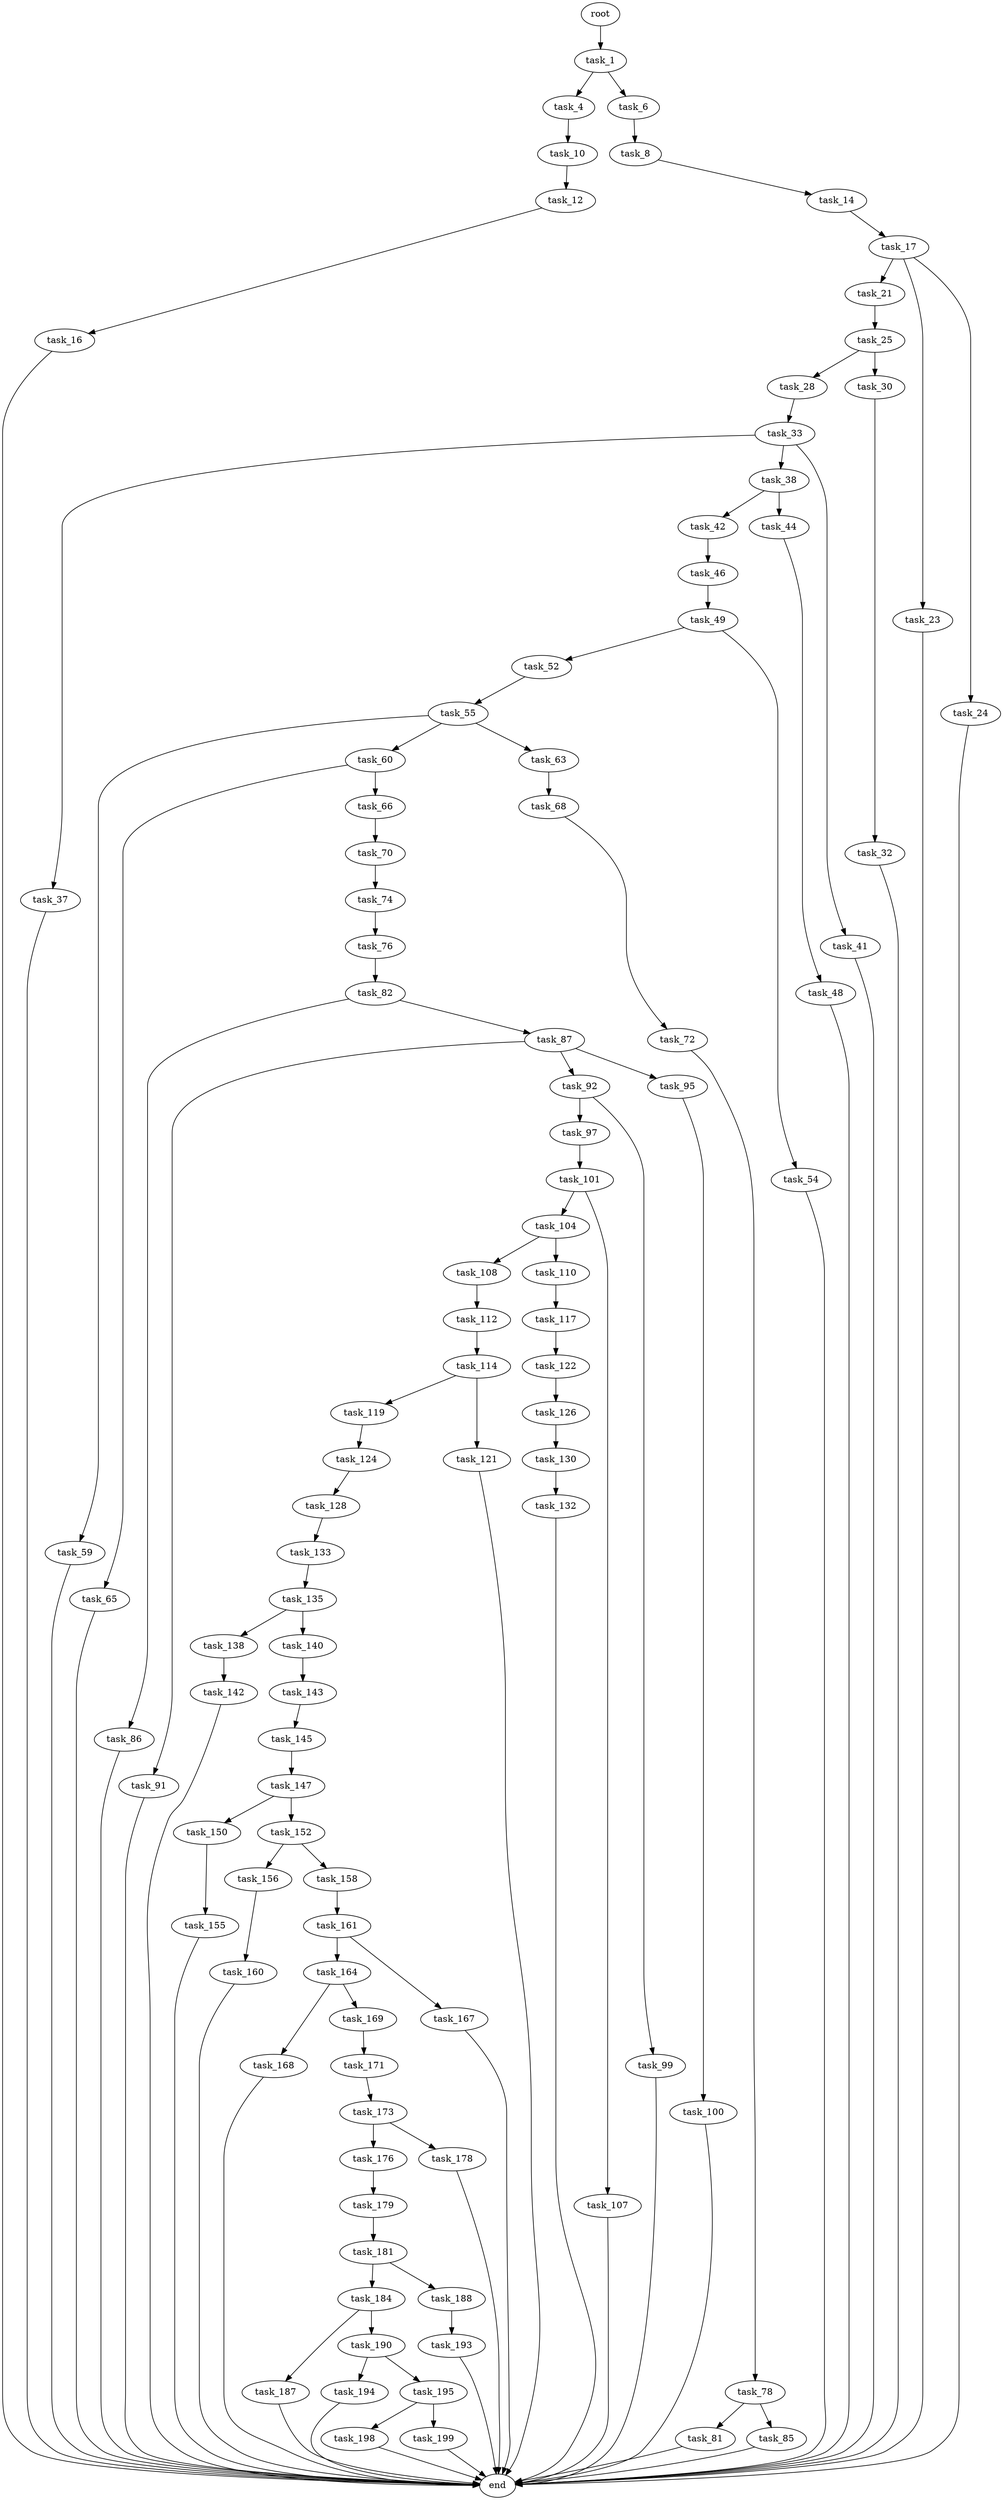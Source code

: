 digraph G {
  root [size="0.000000"];
  task_1 [size="82789678733.000000"];
  task_4 [size="549755813888.000000"];
  task_6 [size="17632525384.000000"];
  task_10 [size="68719476736.000000"];
  task_8 [size="8290685781.000000"];
  task_14 [size="16847184626.000000"];
  task_12 [size="1073741824000.000000"];
  task_16 [size="68719476736.000000"];
  task_17 [size="25993805977.000000"];
  end [size="0.000000"];
  task_21 [size="1073741824000.000000"];
  task_23 [size="2841664685.000000"];
  task_24 [size="606879930852.000000"];
  task_25 [size="6682293320.000000"];
  task_28 [size="44213476660.000000"];
  task_30 [size="6921948272.000000"];
  task_33 [size="673484032825.000000"];
  task_32 [size="223316994368.000000"];
  task_37 [size="549755813888.000000"];
  task_38 [size="134217728000.000000"];
  task_41 [size="430121270595.000000"];
  task_42 [size="28991029248.000000"];
  task_44 [size="4223357916.000000"];
  task_46 [size="1937589815.000000"];
  task_48 [size="292683452128.000000"];
  task_49 [size="28991029248.000000"];
  task_52 [size="4576620400.000000"];
  task_54 [size="659307612637.000000"];
  task_55 [size="850685307948.000000"];
  task_59 [size="1117580734.000000"];
  task_60 [size="86321762164.000000"];
  task_63 [size="237720855840.000000"];
  task_65 [size="21819012990.000000"];
  task_66 [size="227114027754.000000"];
  task_68 [size="18690496959.000000"];
  task_70 [size="205692345076.000000"];
  task_72 [size="5073370772.000000"];
  task_74 [size="5680194510.000000"];
  task_78 [size="5183267902.000000"];
  task_76 [size="8294338578.000000"];
  task_82 [size="5463765455.000000"];
  task_81 [size="17390433078.000000"];
  task_85 [size="1073741824000.000000"];
  task_86 [size="548608427906.000000"];
  task_87 [size="782757789696.000000"];
  task_91 [size="14148677775.000000"];
  task_92 [size="28991029248.000000"];
  task_95 [size="28991029248.000000"];
  task_97 [size="160395598484.000000"];
  task_99 [size="908308670.000000"];
  task_100 [size="68815576204.000000"];
  task_101 [size="549755813888.000000"];
  task_104 [size="782757789696.000000"];
  task_107 [size="1116311463973.000000"];
  task_108 [size="134217728000.000000"];
  task_110 [size="391361166664.000000"];
  task_112 [size="8589934592.000000"];
  task_117 [size="2670140571.000000"];
  task_114 [size="67018430556.000000"];
  task_119 [size="46315873836.000000"];
  task_121 [size="954990761.000000"];
  task_122 [size="15117516577.000000"];
  task_124 [size="231928233984.000000"];
  task_126 [size="368293445632.000000"];
  task_128 [size="1962916599.000000"];
  task_130 [size="69764218187.000000"];
  task_133 [size="134217728000.000000"];
  task_132 [size="782757789696.000000"];
  task_135 [size="782757789696.000000"];
  task_138 [size="824421704392.000000"];
  task_140 [size="495882400334.000000"];
  task_142 [size="1073741824000.000000"];
  task_143 [size="68719476736.000000"];
  task_145 [size="782757789696.000000"];
  task_147 [size="15099126163.000000"];
  task_150 [size="590213233074.000000"];
  task_152 [size="68719476736.000000"];
  task_155 [size="368293445632.000000"];
  task_156 [size="782757789696.000000"];
  task_158 [size="48036331164.000000"];
  task_160 [size="28991029248.000000"];
  task_161 [size="1073741824000.000000"];
  task_164 [size="185599943196.000000"];
  task_167 [size="18175252031.000000"];
  task_168 [size="3298181302.000000"];
  task_169 [size="31681967041.000000"];
  task_171 [size="67393171138.000000"];
  task_173 [size="226492151806.000000"];
  task_176 [size="694774311.000000"];
  task_178 [size="7733686608.000000"];
  task_179 [size="545040105677.000000"];
  task_181 [size="4575215068.000000"];
  task_184 [size="28991029248.000000"];
  task_188 [size="168194247416.000000"];
  task_187 [size="48290723825.000000"];
  task_190 [size="782757789696.000000"];
  task_193 [size="549755813888.000000"];
  task_194 [size="532119715135.000000"];
  task_195 [size="5245233866.000000"];
  task_198 [size="231928233984.000000"];
  task_199 [size="28720397025.000000"];

  root -> task_1 [size="1.000000"];
  task_1 -> task_4 [size="75497472.000000"];
  task_1 -> task_6 [size="75497472.000000"];
  task_4 -> task_10 [size="536870912.000000"];
  task_6 -> task_8 [size="838860800.000000"];
  task_10 -> task_12 [size="134217728.000000"];
  task_8 -> task_14 [size="411041792.000000"];
  task_14 -> task_17 [size="679477248.000000"];
  task_12 -> task_16 [size="838860800.000000"];
  task_16 -> end [size="1.000000"];
  task_17 -> task_21 [size="75497472.000000"];
  task_17 -> task_23 [size="75497472.000000"];
  task_17 -> task_24 [size="75497472.000000"];
  task_21 -> task_25 [size="838860800.000000"];
  task_23 -> end [size="1.000000"];
  task_24 -> end [size="1.000000"];
  task_25 -> task_28 [size="209715200.000000"];
  task_25 -> task_30 [size="209715200.000000"];
  task_28 -> task_33 [size="209715200.000000"];
  task_30 -> task_32 [size="301989888.000000"];
  task_33 -> task_37 [size="411041792.000000"];
  task_33 -> task_38 [size="411041792.000000"];
  task_33 -> task_41 [size="411041792.000000"];
  task_32 -> end [size="1.000000"];
  task_37 -> end [size="1.000000"];
  task_38 -> task_42 [size="209715200.000000"];
  task_38 -> task_44 [size="209715200.000000"];
  task_41 -> end [size="1.000000"];
  task_42 -> task_46 [size="75497472.000000"];
  task_44 -> task_48 [size="134217728.000000"];
  task_46 -> task_49 [size="75497472.000000"];
  task_48 -> end [size="1.000000"];
  task_49 -> task_52 [size="75497472.000000"];
  task_49 -> task_54 [size="75497472.000000"];
  task_52 -> task_55 [size="209715200.000000"];
  task_54 -> end [size="1.000000"];
  task_55 -> task_59 [size="838860800.000000"];
  task_55 -> task_60 [size="838860800.000000"];
  task_55 -> task_63 [size="838860800.000000"];
  task_59 -> end [size="1.000000"];
  task_60 -> task_65 [size="75497472.000000"];
  task_60 -> task_66 [size="75497472.000000"];
  task_63 -> task_68 [size="536870912.000000"];
  task_65 -> end [size="1.000000"];
  task_66 -> task_70 [size="301989888.000000"];
  task_68 -> task_72 [size="301989888.000000"];
  task_70 -> task_74 [size="679477248.000000"];
  task_72 -> task_78 [size="134217728.000000"];
  task_74 -> task_76 [size="134217728.000000"];
  task_78 -> task_81 [size="411041792.000000"];
  task_78 -> task_85 [size="411041792.000000"];
  task_76 -> task_82 [size="134217728.000000"];
  task_82 -> task_86 [size="209715200.000000"];
  task_82 -> task_87 [size="209715200.000000"];
  task_81 -> end [size="1.000000"];
  task_85 -> end [size="1.000000"];
  task_86 -> end [size="1.000000"];
  task_87 -> task_91 [size="679477248.000000"];
  task_87 -> task_92 [size="679477248.000000"];
  task_87 -> task_95 [size="679477248.000000"];
  task_91 -> end [size="1.000000"];
  task_92 -> task_97 [size="75497472.000000"];
  task_92 -> task_99 [size="75497472.000000"];
  task_95 -> task_100 [size="75497472.000000"];
  task_97 -> task_101 [size="411041792.000000"];
  task_99 -> end [size="1.000000"];
  task_100 -> end [size="1.000000"];
  task_101 -> task_104 [size="536870912.000000"];
  task_101 -> task_107 [size="536870912.000000"];
  task_104 -> task_108 [size="679477248.000000"];
  task_104 -> task_110 [size="679477248.000000"];
  task_107 -> end [size="1.000000"];
  task_108 -> task_112 [size="209715200.000000"];
  task_110 -> task_117 [size="536870912.000000"];
  task_112 -> task_114 [size="33554432.000000"];
  task_117 -> task_122 [size="75497472.000000"];
  task_114 -> task_119 [size="301989888.000000"];
  task_114 -> task_121 [size="301989888.000000"];
  task_119 -> task_124 [size="209715200.000000"];
  task_121 -> end [size="1.000000"];
  task_122 -> task_126 [size="411041792.000000"];
  task_124 -> task_128 [size="301989888.000000"];
  task_126 -> task_130 [size="411041792.000000"];
  task_128 -> task_133 [size="33554432.000000"];
  task_130 -> task_132 [size="301989888.000000"];
  task_133 -> task_135 [size="209715200.000000"];
  task_132 -> end [size="1.000000"];
  task_135 -> task_138 [size="679477248.000000"];
  task_135 -> task_140 [size="679477248.000000"];
  task_138 -> task_142 [size="536870912.000000"];
  task_140 -> task_143 [size="679477248.000000"];
  task_142 -> end [size="1.000000"];
  task_143 -> task_145 [size="134217728.000000"];
  task_145 -> task_147 [size="679477248.000000"];
  task_147 -> task_150 [size="33554432.000000"];
  task_147 -> task_152 [size="33554432.000000"];
  task_150 -> task_155 [size="838860800.000000"];
  task_152 -> task_156 [size="134217728.000000"];
  task_152 -> task_158 [size="134217728.000000"];
  task_155 -> end [size="1.000000"];
  task_156 -> task_160 [size="679477248.000000"];
  task_158 -> task_161 [size="134217728.000000"];
  task_160 -> end [size="1.000000"];
  task_161 -> task_164 [size="838860800.000000"];
  task_161 -> task_167 [size="838860800.000000"];
  task_164 -> task_168 [size="134217728.000000"];
  task_164 -> task_169 [size="134217728.000000"];
  task_167 -> end [size="1.000000"];
  task_168 -> end [size="1.000000"];
  task_169 -> task_171 [size="838860800.000000"];
  task_171 -> task_173 [size="209715200.000000"];
  task_173 -> task_176 [size="209715200.000000"];
  task_173 -> task_178 [size="209715200.000000"];
  task_176 -> task_179 [size="75497472.000000"];
  task_178 -> end [size="1.000000"];
  task_179 -> task_181 [size="838860800.000000"];
  task_181 -> task_184 [size="536870912.000000"];
  task_181 -> task_188 [size="536870912.000000"];
  task_184 -> task_187 [size="75497472.000000"];
  task_184 -> task_190 [size="75497472.000000"];
  task_188 -> task_193 [size="536870912.000000"];
  task_187 -> end [size="1.000000"];
  task_190 -> task_194 [size="679477248.000000"];
  task_190 -> task_195 [size="679477248.000000"];
  task_193 -> end [size="1.000000"];
  task_194 -> end [size="1.000000"];
  task_195 -> task_198 [size="209715200.000000"];
  task_195 -> task_199 [size="209715200.000000"];
  task_198 -> end [size="1.000000"];
  task_199 -> end [size="1.000000"];
}
